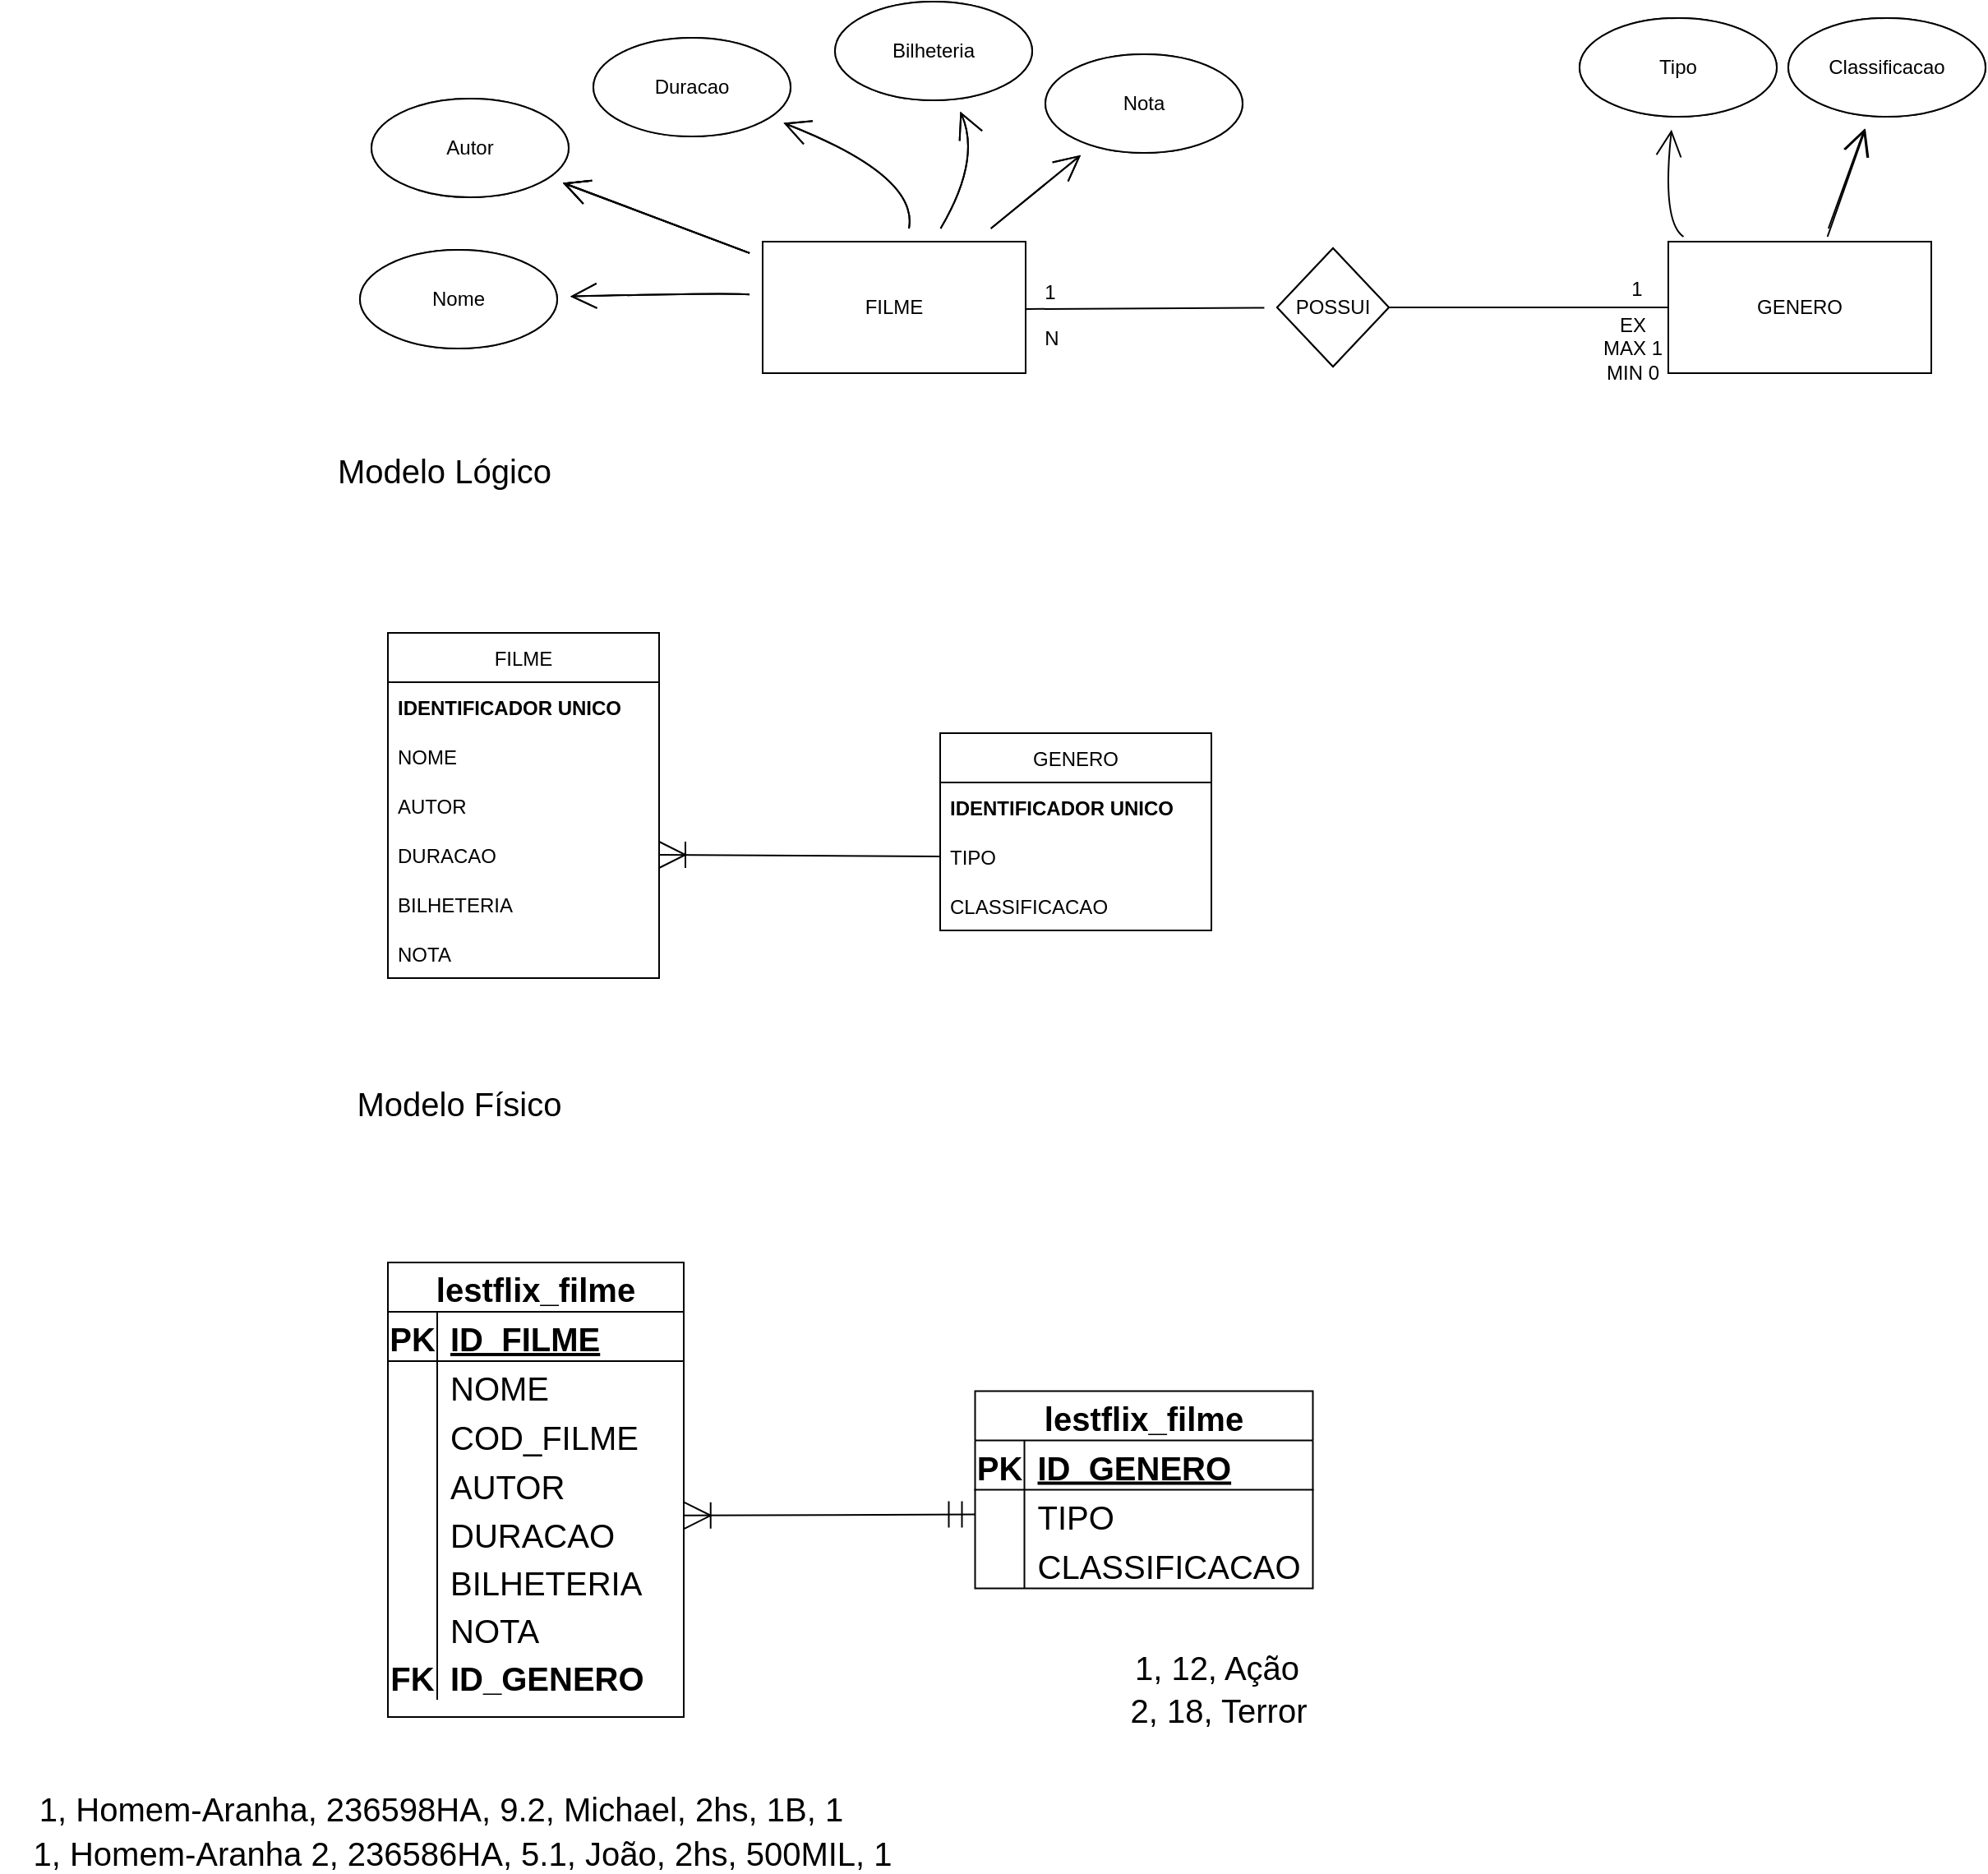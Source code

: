 <mxfile version="17.4.6" type="device"><diagram id="Vpxmj6gGpl3tCzwQRdLe" name="Page-1"><mxGraphModel dx="2266" dy="1036" grid="0" gridSize="10" guides="1" tooltips="1" connect="1" arrows="1" fold="1" page="0" pageScale="1" pageWidth="827" pageHeight="1169" math="0" shadow="0"><root><mxCell id="0"/><mxCell id="1" parent="0"/><mxCell id="bS1x5GGN6vTeFDFHoTSu-8" value="" style="edgeStyle=none;curved=1;rounded=0;orthogonalLoop=1;jettySize=auto;html=1;endArrow=open;startSize=14;endSize=14;sourcePerimeterSpacing=8;targetPerimeterSpacing=8;" edge="1" parent="1" source="bS1x5GGN6vTeFDFHoTSu-1" target="bS1x5GGN6vTeFDFHoTSu-7"><mxGeometry relative="1" as="geometry"><Array as="points"><mxPoint x="-160" y="156"/></Array></mxGeometry></mxCell><mxCell id="bS1x5GGN6vTeFDFHoTSu-10" value="" style="edgeStyle=none;curved=1;rounded=0;orthogonalLoop=1;jettySize=auto;html=1;endArrow=open;startSize=14;endSize=14;sourcePerimeterSpacing=8;targetPerimeterSpacing=8;" edge="1" parent="1" source="bS1x5GGN6vTeFDFHoTSu-1" target="bS1x5GGN6vTeFDFHoTSu-9"><mxGeometry relative="1" as="geometry"/></mxCell><mxCell id="bS1x5GGN6vTeFDFHoTSu-11" value="" style="edgeStyle=none;curved=1;rounded=0;orthogonalLoop=1;jettySize=auto;html=1;endArrow=open;startSize=14;endSize=14;sourcePerimeterSpacing=8;targetPerimeterSpacing=8;" edge="1" parent="1" source="bS1x5GGN6vTeFDFHoTSu-1" target="bS1x5GGN6vTeFDFHoTSu-9"><mxGeometry relative="1" as="geometry"/></mxCell><mxCell id="bS1x5GGN6vTeFDFHoTSu-13" value="" style="edgeStyle=none;curved=1;rounded=0;orthogonalLoop=1;jettySize=auto;html=1;endArrow=open;startSize=14;endSize=14;sourcePerimeterSpacing=8;targetPerimeterSpacing=8;" edge="1" parent="1" source="bS1x5GGN6vTeFDFHoTSu-1" target="bS1x5GGN6vTeFDFHoTSu-12"><mxGeometry relative="1" as="geometry"><Array as="points"><mxPoint x="-44" y="85"/></Array></mxGeometry></mxCell><mxCell id="bS1x5GGN6vTeFDFHoTSu-15" value="" style="edgeStyle=none;curved=1;rounded=0;orthogonalLoop=1;jettySize=auto;html=1;endArrow=open;startSize=14;endSize=14;sourcePerimeterSpacing=8;targetPerimeterSpacing=8;" edge="1" parent="1" source="bS1x5GGN6vTeFDFHoTSu-1" target="bS1x5GGN6vTeFDFHoTSu-23"><mxGeometry relative="1" as="geometry"><mxPoint x="77.576" y="86.234" as="targetPoint"/><Array as="points"><mxPoint x="-6" y="75"/></Array></mxGeometry></mxCell><mxCell id="bS1x5GGN6vTeFDFHoTSu-17" value="" style="edgeStyle=none;curved=1;rounded=0;orthogonalLoop=1;jettySize=auto;html=1;endArrow=open;startSize=14;endSize=14;sourcePerimeterSpacing=8;targetPerimeterSpacing=8;" edge="1" parent="1" source="bS1x5GGN6vTeFDFHoTSu-1" target="bS1x5GGN6vTeFDFHoTSu-16"><mxGeometry relative="1" as="geometry"/></mxCell><mxCell id="bS1x5GGN6vTeFDFHoTSu-1" value="FILME" style="rounded=0;whiteSpace=wrap;html=1;hachureGap=4;" vertex="1" parent="1"><mxGeometry x="-139" y="125" width="160" height="80" as="geometry"/></mxCell><mxCell id="bS1x5GGN6vTeFDFHoTSu-19" value="" style="edgeStyle=none;curved=1;rounded=0;orthogonalLoop=1;jettySize=auto;html=1;endArrow=open;startSize=14;endSize=14;sourcePerimeterSpacing=8;targetPerimeterSpacing=8;" edge="1" parent="1" target="bS1x5GGN6vTeFDFHoTSu-18"><mxGeometry relative="1" as="geometry"><mxPoint x="421.263" y="122" as="sourcePoint"/><Array as="points"><mxPoint x="408" y="113"/></Array></mxGeometry></mxCell><mxCell id="bS1x5GGN6vTeFDFHoTSu-22" value="" style="edgeStyle=none;curved=1;rounded=0;orthogonalLoop=1;jettySize=auto;html=1;endArrow=open;startSize=14;endSize=14;sourcePerimeterSpacing=8;targetPerimeterSpacing=8;" edge="1" parent="1" target="bS1x5GGN6vTeFDFHoTSu-21"><mxGeometry relative="1" as="geometry"><mxPoint x="508.848" y="122" as="sourcePoint"/></mxGeometry></mxCell><mxCell id="bS1x5GGN6vTeFDFHoTSu-7" value="Nome" style="ellipse;whiteSpace=wrap;html=1;hachureGap=4;" vertex="1" parent="1"><mxGeometry x="-384" y="130" width="120" height="60" as="geometry"/></mxCell><mxCell id="bS1x5GGN6vTeFDFHoTSu-9" value="Autor&lt;br&gt;" style="ellipse;whiteSpace=wrap;html=1;hachureGap=4;" vertex="1" parent="1"><mxGeometry x="-377" y="38" width="120" height="60" as="geometry"/></mxCell><mxCell id="bS1x5GGN6vTeFDFHoTSu-12" value="Duracao" style="ellipse;whiteSpace=wrap;html=1;hachureGap=4;" vertex="1" parent="1"><mxGeometry x="-242" y="1" width="120" height="60" as="geometry"/></mxCell><mxCell id="bS1x5GGN6vTeFDFHoTSu-16" value="Nota&lt;br&gt;" style="ellipse;whiteSpace=wrap;html=1;hachureGap=4;" vertex="1" parent="1"><mxGeometry x="33" y="11" width="120" height="60" as="geometry"/></mxCell><mxCell id="bS1x5GGN6vTeFDFHoTSu-18" value="Tipo" style="ellipse;whiteSpace=wrap;html=1;hachureGap=4;" vertex="1" parent="1"><mxGeometry x="358" y="-11" width="120" height="60" as="geometry"/></mxCell><mxCell id="bS1x5GGN6vTeFDFHoTSu-21" value="Classificacao" style="ellipse;whiteSpace=wrap;html=1;hachureGap=4;" vertex="1" parent="1"><mxGeometry x="485" y="-11" width="120" height="60" as="geometry"/></mxCell><mxCell id="bS1x5GGN6vTeFDFHoTSu-23" value="Bilheteria&lt;br&gt;" style="ellipse;whiteSpace=wrap;html=1;hachureGap=4;" vertex="1" parent="1"><mxGeometry x="-95" y="-21" width="120" height="60" as="geometry"/></mxCell><mxCell id="bS1x5GGN6vTeFDFHoTSu-25" value="POSSUI" style="rhombus;whiteSpace=wrap;html=1;hachureGap=4;" vertex="1" parent="1"><mxGeometry x="174" y="129" width="68" height="72" as="geometry"/></mxCell><mxCell id="bS1x5GGN6vTeFDFHoTSu-38" value="Camada sem título" parent="0"/><mxCell id="bS1x5GGN6vTeFDFHoTSu-39" value="" style="edgeStyle=none;curved=1;rounded=0;orthogonalLoop=1;jettySize=auto;html=1;endArrow=open;startSize=14;endSize=14;sourcePerimeterSpacing=8;targetPerimeterSpacing=8;" edge="1" parent="bS1x5GGN6vTeFDFHoTSu-38" source="bS1x5GGN6vTeFDFHoTSu-45" target="bS1x5GGN6vTeFDFHoTSu-49"><mxGeometry relative="1" as="geometry"><Array as="points"><mxPoint x="-160" y="156"/></Array></mxGeometry></mxCell><mxCell id="bS1x5GGN6vTeFDFHoTSu-40" value="" style="edgeStyle=none;curved=1;rounded=0;orthogonalLoop=1;jettySize=auto;html=1;endArrow=open;startSize=14;endSize=14;sourcePerimeterSpacing=8;targetPerimeterSpacing=8;" edge="1" parent="bS1x5GGN6vTeFDFHoTSu-38" source="bS1x5GGN6vTeFDFHoTSu-45" target="bS1x5GGN6vTeFDFHoTSu-50"><mxGeometry relative="1" as="geometry"/></mxCell><mxCell id="bS1x5GGN6vTeFDFHoTSu-41" value="" style="edgeStyle=none;curved=1;rounded=0;orthogonalLoop=1;jettySize=auto;html=1;endArrow=open;startSize=14;endSize=14;sourcePerimeterSpacing=8;targetPerimeterSpacing=8;" edge="1" parent="bS1x5GGN6vTeFDFHoTSu-38" source="bS1x5GGN6vTeFDFHoTSu-45" target="bS1x5GGN6vTeFDFHoTSu-50"><mxGeometry relative="1" as="geometry"/></mxCell><mxCell id="bS1x5GGN6vTeFDFHoTSu-42" value="" style="edgeStyle=none;curved=1;rounded=0;orthogonalLoop=1;jettySize=auto;html=1;endArrow=open;startSize=14;endSize=14;sourcePerimeterSpacing=8;targetPerimeterSpacing=8;" edge="1" parent="bS1x5GGN6vTeFDFHoTSu-38" source="bS1x5GGN6vTeFDFHoTSu-45" target="bS1x5GGN6vTeFDFHoTSu-51"><mxGeometry relative="1" as="geometry"><Array as="points"><mxPoint x="-44" y="85"/></Array></mxGeometry></mxCell><mxCell id="bS1x5GGN6vTeFDFHoTSu-43" value="" style="edgeStyle=none;curved=1;rounded=0;orthogonalLoop=1;jettySize=auto;html=1;endArrow=open;startSize=14;endSize=14;sourcePerimeterSpacing=8;targetPerimeterSpacing=8;" edge="1" parent="bS1x5GGN6vTeFDFHoTSu-38" source="bS1x5GGN6vTeFDFHoTSu-45" target="bS1x5GGN6vTeFDFHoTSu-55"><mxGeometry relative="1" as="geometry"><mxPoint x="77.576" y="86.234" as="targetPoint"/><Array as="points"><mxPoint x="-6" y="75"/></Array></mxGeometry></mxCell><mxCell id="bS1x5GGN6vTeFDFHoTSu-44" value="" style="edgeStyle=none;curved=1;rounded=0;orthogonalLoop=1;jettySize=auto;html=1;endArrow=open;startSize=14;endSize=14;sourcePerimeterSpacing=8;targetPerimeterSpacing=8;" edge="1" parent="bS1x5GGN6vTeFDFHoTSu-38" source="bS1x5GGN6vTeFDFHoTSu-45" target="bS1x5GGN6vTeFDFHoTSu-52"><mxGeometry relative="1" as="geometry"/></mxCell><mxCell id="bS1x5GGN6vTeFDFHoTSu-45" value="FILME" style="rounded=0;whiteSpace=wrap;html=1;hachureGap=4;" vertex="1" parent="bS1x5GGN6vTeFDFHoTSu-38"><mxGeometry x="-139" y="125" width="160" height="80" as="geometry"/></mxCell><mxCell id="bS1x5GGN6vTeFDFHoTSu-47" value="" style="edgeStyle=none;curved=1;rounded=0;orthogonalLoop=1;jettySize=auto;html=1;endArrow=open;startSize=14;endSize=14;sourcePerimeterSpacing=8;targetPerimeterSpacing=8;" edge="1" parent="bS1x5GGN6vTeFDFHoTSu-38" source="bS1x5GGN6vTeFDFHoTSu-48" target="bS1x5GGN6vTeFDFHoTSu-54"><mxGeometry relative="1" as="geometry"/></mxCell><mxCell id="bS1x5GGN6vTeFDFHoTSu-48" value="GENERO" style="rounded=0;whiteSpace=wrap;html=1;hachureGap=4;" vertex="1" parent="bS1x5GGN6vTeFDFHoTSu-38"><mxGeometry x="412" y="125" width="160" height="80" as="geometry"/></mxCell><mxCell id="bS1x5GGN6vTeFDFHoTSu-49" value="Nome" style="ellipse;whiteSpace=wrap;html=1;hachureGap=4;" vertex="1" parent="bS1x5GGN6vTeFDFHoTSu-38"><mxGeometry x="-384" y="130" width="120" height="60" as="geometry"/></mxCell><mxCell id="bS1x5GGN6vTeFDFHoTSu-50" value="Autor&lt;br&gt;" style="ellipse;whiteSpace=wrap;html=1;hachureGap=4;" vertex="1" parent="bS1x5GGN6vTeFDFHoTSu-38"><mxGeometry x="-377" y="38" width="120" height="60" as="geometry"/></mxCell><mxCell id="bS1x5GGN6vTeFDFHoTSu-51" value="Duracao" style="ellipse;whiteSpace=wrap;html=1;hachureGap=4;" vertex="1" parent="bS1x5GGN6vTeFDFHoTSu-38"><mxGeometry x="-242" y="1" width="120" height="60" as="geometry"/></mxCell><mxCell id="bS1x5GGN6vTeFDFHoTSu-52" value="Nota&lt;br&gt;" style="ellipse;whiteSpace=wrap;html=1;hachureGap=4;" vertex="1" parent="bS1x5GGN6vTeFDFHoTSu-38"><mxGeometry x="33" y="11" width="120" height="60" as="geometry"/></mxCell><mxCell id="bS1x5GGN6vTeFDFHoTSu-53" value="Tipo" style="ellipse;whiteSpace=wrap;html=1;hachureGap=4;" vertex="1" parent="bS1x5GGN6vTeFDFHoTSu-38"><mxGeometry x="358" y="-11" width="120" height="60" as="geometry"/></mxCell><mxCell id="bS1x5GGN6vTeFDFHoTSu-54" value="Classificacao" style="ellipse;whiteSpace=wrap;html=1;hachureGap=4;" vertex="1" parent="bS1x5GGN6vTeFDFHoTSu-38"><mxGeometry x="485" y="-11" width="120" height="60" as="geometry"/></mxCell><mxCell id="bS1x5GGN6vTeFDFHoTSu-55" value="Bilheteria&lt;br&gt;" style="ellipse;whiteSpace=wrap;html=1;hachureGap=4;" vertex="1" parent="bS1x5GGN6vTeFDFHoTSu-38"><mxGeometry x="-95" y="-21" width="120" height="60" as="geometry"/></mxCell><mxCell id="bS1x5GGN6vTeFDFHoTSu-56" value="POSSUI" style="rhombus;whiteSpace=wrap;html=1;hachureGap=4;" vertex="1" parent="bS1x5GGN6vTeFDFHoTSu-38"><mxGeometry x="174" y="129" width="68" height="72" as="geometry"/></mxCell><mxCell id="bS1x5GGN6vTeFDFHoTSu-58" value="1" style="text;strokeColor=none;fillColor=none;html=1;align=center;verticalAlign=middle;whiteSpace=wrap;rounded=0;hachureGap=4;" vertex="1" parent="bS1x5GGN6vTeFDFHoTSu-38"><mxGeometry x="6" y="141" width="60" height="30" as="geometry"/></mxCell><mxCell id="bS1x5GGN6vTeFDFHoTSu-62" value="" style="endArrow=none;html=1;rounded=0;startSize=14;endSize=14;sourcePerimeterSpacing=8;targetPerimeterSpacing=8;curved=1;" edge="1" parent="bS1x5GGN6vTeFDFHoTSu-38" target="bS1x5GGN6vTeFDFHoTSu-56"><mxGeometry width="50" height="50" relative="1" as="geometry"><mxPoint x="21" y="166" as="sourcePoint"/><mxPoint x="117" y="164" as="targetPoint"/></mxGeometry></mxCell><mxCell id="bS1x5GGN6vTeFDFHoTSu-67" value="1" style="text;strokeColor=none;fillColor=none;html=1;align=center;verticalAlign=middle;whiteSpace=wrap;rounded=0;hachureGap=4;" vertex="1" parent="bS1x5GGN6vTeFDFHoTSu-38"><mxGeometry x="363" y="139" width="60" height="30" as="geometry"/></mxCell><mxCell id="bS1x5GGN6vTeFDFHoTSu-68" value="EX&lt;br&gt;MAX 1&lt;br&gt;MIN 0" style="text;strokeColor=none;fillColor=none;html=1;align=center;verticalAlign=middle;whiteSpace=wrap;rounded=0;hachureGap=4;" vertex="1" parent="bS1x5GGN6vTeFDFHoTSu-38"><mxGeometry x="358" y="168" width="65" height="43" as="geometry"/></mxCell><mxCell id="bS1x5GGN6vTeFDFHoTSu-69" value="N" style="text;strokeColor=none;fillColor=none;html=1;align=center;verticalAlign=middle;whiteSpace=wrap;rounded=0;hachureGap=4;" vertex="1" parent="bS1x5GGN6vTeFDFHoTSu-38"><mxGeometry x="7" y="169" width="60" height="30" as="geometry"/></mxCell><mxCell id="bS1x5GGN6vTeFDFHoTSu-70" value="" style="endArrow=none;html=1;rounded=0;startSize=14;endSize=14;sourcePerimeterSpacing=8;targetPerimeterSpacing=8;curved=1;entryX=0;entryY=0.5;entryDx=0;entryDy=0;exitX=1;exitY=0.5;exitDx=0;exitDy=0;" edge="1" parent="bS1x5GGN6vTeFDFHoTSu-38" source="bS1x5GGN6vTeFDFHoTSu-56" target="bS1x5GGN6vTeFDFHoTSu-48"><mxGeometry width="50" height="50" relative="1" as="geometry"><mxPoint x="259" y="167" as="sourcePoint"/><mxPoint x="404.213" y="166.223" as="targetPoint"/></mxGeometry></mxCell><mxCell id="bS1x5GGN6vTeFDFHoTSu-74" value="FILME" style="swimlane;fontStyle=0;childLayout=stackLayout;horizontal=1;startSize=30;horizontalStack=0;resizeParent=1;resizeParentMax=0;resizeLast=0;collapsible=1;marginBottom=0;hachureGap=4;" vertex="1" parent="bS1x5GGN6vTeFDFHoTSu-38"><mxGeometry x="-367" y="363" width="165" height="210" as="geometry"/></mxCell><mxCell id="bS1x5GGN6vTeFDFHoTSu-75" value="IDENTIFICADOR UNICO" style="text;strokeColor=none;fillColor=none;align=left;verticalAlign=middle;spacingLeft=4;spacingRight=4;overflow=hidden;points=[[0,0.5],[1,0.5]];portConstraint=eastwest;rotatable=0;hachureGap=4;fontStyle=1" vertex="1" parent="bS1x5GGN6vTeFDFHoTSu-74"><mxGeometry y="30" width="165" height="30" as="geometry"/></mxCell><mxCell id="bS1x5GGN6vTeFDFHoTSu-76" value="NOME" style="text;strokeColor=none;fillColor=none;align=left;verticalAlign=middle;spacingLeft=4;spacingRight=4;overflow=hidden;points=[[0,0.5],[1,0.5]];portConstraint=eastwest;rotatable=0;hachureGap=4;" vertex="1" parent="bS1x5GGN6vTeFDFHoTSu-74"><mxGeometry y="60" width="165" height="30" as="geometry"/></mxCell><mxCell id="bS1x5GGN6vTeFDFHoTSu-79" value="AUTOR" style="text;strokeColor=none;fillColor=none;align=left;verticalAlign=middle;spacingLeft=4;spacingRight=4;overflow=hidden;points=[[0,0.5],[1,0.5]];portConstraint=eastwest;rotatable=0;hachureGap=4;" vertex="1" parent="bS1x5GGN6vTeFDFHoTSu-74"><mxGeometry y="90" width="165" height="30" as="geometry"/></mxCell><mxCell id="bS1x5GGN6vTeFDFHoTSu-78" value="DURACAO" style="text;strokeColor=none;fillColor=none;align=left;verticalAlign=middle;spacingLeft=4;spacingRight=4;overflow=hidden;points=[[0,0.5],[1,0.5]];portConstraint=eastwest;rotatable=0;hachureGap=4;" vertex="1" parent="bS1x5GGN6vTeFDFHoTSu-74"><mxGeometry y="120" width="165" height="30" as="geometry"/></mxCell><mxCell id="bS1x5GGN6vTeFDFHoTSu-80" value="BILHETERIA" style="text;strokeColor=none;fillColor=none;align=left;verticalAlign=middle;spacingLeft=4;spacingRight=4;overflow=hidden;points=[[0,0.5],[1,0.5]];portConstraint=eastwest;rotatable=0;hachureGap=4;" vertex="1" parent="bS1x5GGN6vTeFDFHoTSu-74"><mxGeometry y="150" width="165" height="30" as="geometry"/></mxCell><mxCell id="bS1x5GGN6vTeFDFHoTSu-77" value="NOTA" style="text;strokeColor=none;fillColor=none;align=left;verticalAlign=middle;spacingLeft=4;spacingRight=4;overflow=hidden;points=[[0,0.5],[1,0.5]];portConstraint=eastwest;rotatable=0;hachureGap=4;" vertex="1" parent="bS1x5GGN6vTeFDFHoTSu-74"><mxGeometry y="180" width="165" height="30" as="geometry"/></mxCell><mxCell id="bS1x5GGN6vTeFDFHoTSu-81" value="GENERO" style="swimlane;fontStyle=0;childLayout=stackLayout;horizontal=1;startSize=30;horizontalStack=0;resizeParent=1;resizeParentMax=0;resizeLast=0;collapsible=1;marginBottom=0;hachureGap=4;" vertex="1" parent="bS1x5GGN6vTeFDFHoTSu-38"><mxGeometry x="-31" y="424" width="165" height="120" as="geometry"/></mxCell><mxCell id="bS1x5GGN6vTeFDFHoTSu-82" value="IDENTIFICADOR UNICO" style="text;strokeColor=none;fillColor=none;align=left;verticalAlign=middle;spacingLeft=4;spacingRight=4;overflow=hidden;points=[[0,0.5],[1,0.5]];portConstraint=eastwest;rotatable=0;hachureGap=4;fontStyle=1" vertex="1" parent="bS1x5GGN6vTeFDFHoTSu-81"><mxGeometry y="30" width="165" height="30" as="geometry"/></mxCell><mxCell id="bS1x5GGN6vTeFDFHoTSu-83" value="TIPO" style="text;strokeColor=none;fillColor=none;align=left;verticalAlign=middle;spacingLeft=4;spacingRight=4;overflow=hidden;points=[[0,0.5],[1,0.5]];portConstraint=eastwest;rotatable=0;hachureGap=4;" vertex="1" parent="bS1x5GGN6vTeFDFHoTSu-81"><mxGeometry y="60" width="165" height="30" as="geometry"/></mxCell><mxCell id="bS1x5GGN6vTeFDFHoTSu-84" value="CLASSIFICACAO" style="text;strokeColor=none;fillColor=none;align=left;verticalAlign=middle;spacingLeft=4;spacingRight=4;overflow=hidden;points=[[0,0.5],[1,0.5]];portConstraint=eastwest;rotatable=0;hachureGap=4;" vertex="1" parent="bS1x5GGN6vTeFDFHoTSu-81"><mxGeometry y="90" width="165" height="30" as="geometry"/></mxCell><mxCell id="bS1x5GGN6vTeFDFHoTSu-88" value="&lt;font style=&quot;font-size: 20px&quot;&gt;Modelo Lógico&lt;/font&gt;" style="text;strokeColor=none;fillColor=none;html=1;align=center;verticalAlign=middle;whiteSpace=wrap;rounded=0;hachureGap=4;" vertex="1" parent="bS1x5GGN6vTeFDFHoTSu-38"><mxGeometry x="-421" y="237" width="177" height="54" as="geometry"/></mxCell><mxCell id="bS1x5GGN6vTeFDFHoTSu-94" value="" style="edgeStyle=entityRelationEdgeStyle;fontSize=12;html=1;endArrow=ERoneToMany;rounded=0;startSize=14;endSize=14;sourcePerimeterSpacing=8;targetPerimeterSpacing=8;curved=1;exitX=0;exitY=0.5;exitDx=0;exitDy=0;entryX=1;entryY=0.5;entryDx=0;entryDy=0;" edge="1" parent="bS1x5GGN6vTeFDFHoTSu-38" source="bS1x5GGN6vTeFDFHoTSu-83" target="bS1x5GGN6vTeFDFHoTSu-78"><mxGeometry width="100" height="100" relative="1" as="geometry"><mxPoint x="-198" y="503" as="sourcePoint"/><mxPoint x="-42" y="475" as="targetPoint"/></mxGeometry></mxCell><mxCell id="bS1x5GGN6vTeFDFHoTSu-95" value="&lt;font style=&quot;font-size: 20px&quot;&gt;Modelo Físico&lt;/font&gt;" style="text;strokeColor=none;fillColor=none;html=1;align=center;verticalAlign=middle;whiteSpace=wrap;rounded=0;hachureGap=4;" vertex="1" parent="bS1x5GGN6vTeFDFHoTSu-38"><mxGeometry x="-412.5" y="622" width="177" height="54" as="geometry"/></mxCell><mxCell id="bS1x5GGN6vTeFDFHoTSu-96" value="lestflix_filme" style="shape=table;startSize=30;container=1;collapsible=1;childLayout=tableLayout;fixedRows=1;rowLines=0;fontStyle=1;align=center;resizeLast=1;hachureGap=4;fontSize=20;" vertex="1" parent="bS1x5GGN6vTeFDFHoTSu-38"><mxGeometry x="-367" y="746" width="180" height="276.49" as="geometry"/></mxCell><mxCell id="bS1x5GGN6vTeFDFHoTSu-97" value="" style="shape=tableRow;horizontal=0;startSize=0;swimlaneHead=0;swimlaneBody=0;fillColor=none;collapsible=0;dropTarget=0;points=[[0,0.5],[1,0.5]];portConstraint=eastwest;top=0;left=0;right=0;bottom=1;hachureGap=4;fontSize=20;" vertex="1" parent="bS1x5GGN6vTeFDFHoTSu-96"><mxGeometry y="30" width="180" height="30" as="geometry"/></mxCell><mxCell id="bS1x5GGN6vTeFDFHoTSu-98" value="PK" style="shape=partialRectangle;connectable=0;fillColor=none;top=0;left=0;bottom=0;right=0;fontStyle=1;overflow=hidden;hachureGap=4;fontSize=20;" vertex="1" parent="bS1x5GGN6vTeFDFHoTSu-97"><mxGeometry width="30" height="30" as="geometry"><mxRectangle width="30" height="30" as="alternateBounds"/></mxGeometry></mxCell><mxCell id="bS1x5GGN6vTeFDFHoTSu-99" value="ID_FILME" style="shape=partialRectangle;connectable=0;fillColor=none;top=0;left=0;bottom=0;right=0;align=left;spacingLeft=6;fontStyle=5;overflow=hidden;hachureGap=4;fontSize=20;" vertex="1" parent="bS1x5GGN6vTeFDFHoTSu-97"><mxGeometry x="30" width="150" height="30" as="geometry"><mxRectangle width="150" height="30" as="alternateBounds"/></mxGeometry></mxCell><mxCell id="bS1x5GGN6vTeFDFHoTSu-100" value="" style="shape=tableRow;horizontal=0;startSize=0;swimlaneHead=0;swimlaneBody=0;fillColor=none;collapsible=0;dropTarget=0;points=[[0,0.5],[1,0.5]];portConstraint=eastwest;top=0;left=0;right=0;bottom=0;hachureGap=4;fontSize=20;" vertex="1" parent="bS1x5GGN6vTeFDFHoTSu-96"><mxGeometry y="60" width="180" height="30" as="geometry"/></mxCell><mxCell id="bS1x5GGN6vTeFDFHoTSu-101" value="" style="shape=partialRectangle;connectable=0;fillColor=none;top=0;left=0;bottom=0;right=0;editable=1;overflow=hidden;hachureGap=4;fontSize=20;" vertex="1" parent="bS1x5GGN6vTeFDFHoTSu-100"><mxGeometry width="30" height="30" as="geometry"><mxRectangle width="30" height="30" as="alternateBounds"/></mxGeometry></mxCell><mxCell id="bS1x5GGN6vTeFDFHoTSu-102" value="NOME" style="shape=partialRectangle;connectable=0;fillColor=none;top=0;left=0;bottom=0;right=0;align=left;spacingLeft=6;overflow=hidden;hachureGap=4;fontSize=20;" vertex="1" parent="bS1x5GGN6vTeFDFHoTSu-100"><mxGeometry x="30" width="150" height="30" as="geometry"><mxRectangle width="150" height="30" as="alternateBounds"/></mxGeometry></mxCell><mxCell id="bS1x5GGN6vTeFDFHoTSu-103" value="" style="shape=tableRow;horizontal=0;startSize=0;swimlaneHead=0;swimlaneBody=0;fillColor=none;collapsible=0;dropTarget=0;points=[[0,0.5],[1,0.5]];portConstraint=eastwest;top=0;left=0;right=0;bottom=0;hachureGap=4;fontSize=20;" vertex="1" parent="bS1x5GGN6vTeFDFHoTSu-96"><mxGeometry y="90" width="180" height="30" as="geometry"/></mxCell><mxCell id="bS1x5GGN6vTeFDFHoTSu-104" value="" style="shape=partialRectangle;connectable=0;fillColor=none;top=0;left=0;bottom=0;right=0;editable=1;overflow=hidden;hachureGap=4;fontSize=20;" vertex="1" parent="bS1x5GGN6vTeFDFHoTSu-103"><mxGeometry width="30" height="30" as="geometry"><mxRectangle width="30" height="30" as="alternateBounds"/></mxGeometry></mxCell><mxCell id="bS1x5GGN6vTeFDFHoTSu-105" value="COD_FILME" style="shape=partialRectangle;connectable=0;fillColor=none;top=0;left=0;bottom=0;right=0;align=left;spacingLeft=6;overflow=hidden;hachureGap=4;fontSize=20;" vertex="1" parent="bS1x5GGN6vTeFDFHoTSu-103"><mxGeometry x="30" width="150" height="30" as="geometry"><mxRectangle width="150" height="30" as="alternateBounds"/></mxGeometry></mxCell><mxCell id="bS1x5GGN6vTeFDFHoTSu-122" value="" style="shape=tableRow;horizontal=0;startSize=0;swimlaneHead=0;swimlaneBody=0;fillColor=none;collapsible=0;dropTarget=0;points=[[0,0.5],[1,0.5]];portConstraint=eastwest;top=0;left=0;right=0;bottom=0;hachureGap=4;fontSize=20;" vertex="1" parent="bS1x5GGN6vTeFDFHoTSu-96"><mxGeometry y="120" width="180" height="30" as="geometry"/></mxCell><mxCell id="bS1x5GGN6vTeFDFHoTSu-123" value="" style="shape=partialRectangle;connectable=0;fillColor=none;top=0;left=0;bottom=0;right=0;editable=1;overflow=hidden;hachureGap=4;fontSize=20;" vertex="1" parent="bS1x5GGN6vTeFDFHoTSu-122"><mxGeometry width="30" height="30" as="geometry"><mxRectangle width="30" height="30" as="alternateBounds"/></mxGeometry></mxCell><mxCell id="bS1x5GGN6vTeFDFHoTSu-124" value="AUTOR" style="shape=partialRectangle;connectable=0;fillColor=none;top=0;left=0;bottom=0;right=0;align=left;spacingLeft=6;overflow=hidden;hachureGap=4;fontSize=20;" vertex="1" parent="bS1x5GGN6vTeFDFHoTSu-122"><mxGeometry x="30" width="150" height="30" as="geometry"><mxRectangle width="150" height="30" as="alternateBounds"/></mxGeometry></mxCell><mxCell id="bS1x5GGN6vTeFDFHoTSu-125" value="" style="shape=tableRow;horizontal=0;startSize=0;swimlaneHead=0;swimlaneBody=0;fillColor=none;collapsible=0;dropTarget=0;points=[[0,0.5],[1,0.5]];portConstraint=eastwest;top=0;left=0;right=0;bottom=0;hachureGap=4;fontSize=20;" vertex="1" parent="bS1x5GGN6vTeFDFHoTSu-96"><mxGeometry y="150" width="180" height="29" as="geometry"/></mxCell><mxCell id="bS1x5GGN6vTeFDFHoTSu-126" value="" style="shape=partialRectangle;connectable=0;fillColor=none;top=0;left=0;bottom=0;right=0;editable=1;overflow=hidden;hachureGap=4;fontSize=20;" vertex="1" parent="bS1x5GGN6vTeFDFHoTSu-125"><mxGeometry width="30" height="29" as="geometry"><mxRectangle width="30" height="29" as="alternateBounds"/></mxGeometry></mxCell><mxCell id="bS1x5GGN6vTeFDFHoTSu-127" value="DURACAO" style="shape=partialRectangle;connectable=0;fillColor=none;top=0;left=0;bottom=0;right=0;align=left;spacingLeft=6;overflow=hidden;hachureGap=4;fontSize=20;" vertex="1" parent="bS1x5GGN6vTeFDFHoTSu-125"><mxGeometry x="30" width="150" height="29" as="geometry"><mxRectangle width="150" height="29" as="alternateBounds"/></mxGeometry></mxCell><mxCell id="bS1x5GGN6vTeFDFHoTSu-128" value="" style="shape=tableRow;horizontal=0;startSize=0;swimlaneHead=0;swimlaneBody=0;fillColor=none;collapsible=0;dropTarget=0;points=[[0,0.5],[1,0.5]];portConstraint=eastwest;top=0;left=0;right=0;bottom=0;hachureGap=4;fontSize=20;" vertex="1" parent="bS1x5GGN6vTeFDFHoTSu-96"><mxGeometry y="179" width="180" height="29" as="geometry"/></mxCell><mxCell id="bS1x5GGN6vTeFDFHoTSu-129" value="" style="shape=partialRectangle;connectable=0;fillColor=none;top=0;left=0;bottom=0;right=0;editable=1;overflow=hidden;hachureGap=4;fontSize=20;" vertex="1" parent="bS1x5GGN6vTeFDFHoTSu-128"><mxGeometry width="30" height="29" as="geometry"><mxRectangle width="30" height="29" as="alternateBounds"/></mxGeometry></mxCell><mxCell id="bS1x5GGN6vTeFDFHoTSu-130" value="BILHETERIA" style="shape=partialRectangle;connectable=0;fillColor=none;top=0;left=0;bottom=0;right=0;align=left;spacingLeft=6;overflow=hidden;hachureGap=4;fontSize=20;" vertex="1" parent="bS1x5GGN6vTeFDFHoTSu-128"><mxGeometry x="30" width="150" height="29" as="geometry"><mxRectangle width="150" height="29" as="alternateBounds"/></mxGeometry></mxCell><mxCell id="bS1x5GGN6vTeFDFHoTSu-154" value="" style="shape=tableRow;horizontal=0;startSize=0;swimlaneHead=0;swimlaneBody=0;fillColor=none;collapsible=0;dropTarget=0;points=[[0,0.5],[1,0.5]];portConstraint=eastwest;top=0;left=0;right=0;bottom=0;hachureGap=4;fontSize=20;" vertex="1" parent="bS1x5GGN6vTeFDFHoTSu-96"><mxGeometry y="208" width="180" height="29" as="geometry"/></mxCell><mxCell id="bS1x5GGN6vTeFDFHoTSu-155" value="" style="shape=partialRectangle;connectable=0;fillColor=none;top=0;left=0;bottom=0;right=0;editable=1;overflow=hidden;hachureGap=4;fontSize=20;" vertex="1" parent="bS1x5GGN6vTeFDFHoTSu-154"><mxGeometry width="30" height="29" as="geometry"><mxRectangle width="30" height="29" as="alternateBounds"/></mxGeometry></mxCell><mxCell id="bS1x5GGN6vTeFDFHoTSu-156" value="NOTA" style="shape=partialRectangle;connectable=0;fillColor=none;top=0;left=0;bottom=0;right=0;align=left;spacingLeft=6;overflow=hidden;hachureGap=4;fontSize=20;" vertex="1" parent="bS1x5GGN6vTeFDFHoTSu-154"><mxGeometry x="30" width="150" height="29" as="geometry"><mxRectangle width="150" height="29" as="alternateBounds"/></mxGeometry></mxCell><mxCell id="bS1x5GGN6vTeFDFHoTSu-106" value="" style="shape=tableRow;horizontal=0;startSize=0;swimlaneHead=0;swimlaneBody=0;fillColor=none;collapsible=0;dropTarget=0;points=[[0,0.5],[1,0.5]];portConstraint=eastwest;top=0;left=0;right=0;bottom=0;hachureGap=4;fontSize=20;" vertex="1" parent="bS1x5GGN6vTeFDFHoTSu-96"><mxGeometry y="237" width="180" height="29" as="geometry"/></mxCell><mxCell id="bS1x5GGN6vTeFDFHoTSu-107" value="FK" style="shape=partialRectangle;connectable=0;fillColor=none;top=0;left=0;bottom=0;right=0;editable=1;overflow=hidden;hachureGap=4;fontSize=20;fontStyle=1" vertex="1" parent="bS1x5GGN6vTeFDFHoTSu-106"><mxGeometry width="30" height="29" as="geometry"><mxRectangle width="30" height="29" as="alternateBounds"/></mxGeometry></mxCell><mxCell id="bS1x5GGN6vTeFDFHoTSu-108" value="ID_GENERO" style="shape=partialRectangle;connectable=0;fillColor=none;top=0;left=0;bottom=0;right=0;align=left;spacingLeft=6;overflow=hidden;hachureGap=4;fontSize=20;fontStyle=1" vertex="1" parent="bS1x5GGN6vTeFDFHoTSu-106"><mxGeometry x="30" width="150" height="29" as="geometry"><mxRectangle width="150" height="29" as="alternateBounds"/></mxGeometry></mxCell><mxCell id="bS1x5GGN6vTeFDFHoTSu-131" value="lestflix_filme" style="shape=table;startSize=30;container=1;collapsible=1;childLayout=tableLayout;fixedRows=1;rowLines=0;fontStyle=1;align=center;resizeLast=1;hachureGap=4;fontSize=20;" vertex="1" parent="bS1x5GGN6vTeFDFHoTSu-38"><mxGeometry x="-9.75" y="824.25" width="205.5" height="120" as="geometry"/></mxCell><mxCell id="bS1x5GGN6vTeFDFHoTSu-132" value="" style="shape=tableRow;horizontal=0;startSize=0;swimlaneHead=0;swimlaneBody=0;fillColor=none;collapsible=0;dropTarget=0;points=[[0,0.5],[1,0.5]];portConstraint=eastwest;top=0;left=0;right=0;bottom=1;hachureGap=4;fontSize=20;" vertex="1" parent="bS1x5GGN6vTeFDFHoTSu-131"><mxGeometry y="30" width="205.5" height="30" as="geometry"/></mxCell><mxCell id="bS1x5GGN6vTeFDFHoTSu-133" value="PK" style="shape=partialRectangle;connectable=0;fillColor=none;top=0;left=0;bottom=0;right=0;fontStyle=1;overflow=hidden;hachureGap=4;fontSize=20;" vertex="1" parent="bS1x5GGN6vTeFDFHoTSu-132"><mxGeometry width="30" height="30" as="geometry"><mxRectangle width="30" height="30" as="alternateBounds"/></mxGeometry></mxCell><mxCell id="bS1x5GGN6vTeFDFHoTSu-134" value="ID_GENERO" style="shape=partialRectangle;connectable=0;fillColor=none;top=0;left=0;bottom=0;right=0;align=left;spacingLeft=6;fontStyle=5;overflow=hidden;hachureGap=4;fontSize=20;" vertex="1" parent="bS1x5GGN6vTeFDFHoTSu-132"><mxGeometry x="30" width="175.5" height="30" as="geometry"><mxRectangle width="175.5" height="30" as="alternateBounds"/></mxGeometry></mxCell><mxCell id="bS1x5GGN6vTeFDFHoTSu-135" value="" style="shape=tableRow;horizontal=0;startSize=0;swimlaneHead=0;swimlaneBody=0;fillColor=none;collapsible=0;dropTarget=0;points=[[0,0.5],[1,0.5]];portConstraint=eastwest;top=0;left=0;right=0;bottom=0;hachureGap=4;fontSize=20;" vertex="1" parent="bS1x5GGN6vTeFDFHoTSu-131"><mxGeometry y="60" width="205.5" height="30" as="geometry"/></mxCell><mxCell id="bS1x5GGN6vTeFDFHoTSu-136" value="" style="shape=partialRectangle;connectable=0;fillColor=none;top=0;left=0;bottom=0;right=0;editable=1;overflow=hidden;hachureGap=4;fontSize=20;" vertex="1" parent="bS1x5GGN6vTeFDFHoTSu-135"><mxGeometry width="30" height="30" as="geometry"><mxRectangle width="30" height="30" as="alternateBounds"/></mxGeometry></mxCell><mxCell id="bS1x5GGN6vTeFDFHoTSu-137" value="TIPO" style="shape=partialRectangle;connectable=0;fillColor=none;top=0;left=0;bottom=0;right=0;align=left;spacingLeft=6;overflow=hidden;hachureGap=4;fontSize=20;" vertex="1" parent="bS1x5GGN6vTeFDFHoTSu-135"><mxGeometry x="30" width="175.5" height="30" as="geometry"><mxRectangle width="175.5" height="30" as="alternateBounds"/></mxGeometry></mxCell><mxCell id="bS1x5GGN6vTeFDFHoTSu-138" value="" style="shape=tableRow;horizontal=0;startSize=0;swimlaneHead=0;swimlaneBody=0;fillColor=none;collapsible=0;dropTarget=0;points=[[0,0.5],[1,0.5]];portConstraint=eastwest;top=0;left=0;right=0;bottom=0;hachureGap=4;fontSize=20;" vertex="1" parent="bS1x5GGN6vTeFDFHoTSu-131"><mxGeometry y="90" width="205.5" height="30" as="geometry"/></mxCell><mxCell id="bS1x5GGN6vTeFDFHoTSu-139" value="" style="shape=partialRectangle;connectable=0;fillColor=none;top=0;left=0;bottom=0;right=0;editable=1;overflow=hidden;hachureGap=4;fontSize=20;" vertex="1" parent="bS1x5GGN6vTeFDFHoTSu-138"><mxGeometry width="30" height="30" as="geometry"><mxRectangle width="30" height="30" as="alternateBounds"/></mxGeometry></mxCell><mxCell id="bS1x5GGN6vTeFDFHoTSu-140" value="CLASSIFICACAO" style="shape=partialRectangle;connectable=0;fillColor=none;top=0;left=0;bottom=0;right=0;align=left;spacingLeft=6;overflow=hidden;hachureGap=4;fontSize=20;" vertex="1" parent="bS1x5GGN6vTeFDFHoTSu-138"><mxGeometry x="30" width="175.5" height="30" as="geometry"><mxRectangle width="175.5" height="30" as="alternateBounds"/></mxGeometry></mxCell><mxCell id="bS1x5GGN6vTeFDFHoTSu-153" value="1, Homem-Aranha, 236598HA, 9.2, Michael, 2hs, 1B, 1" style="text;strokeColor=none;fillColor=none;html=1;align=center;verticalAlign=middle;whiteSpace=wrap;rounded=0;hachureGap=4;fontSize=20;" vertex="1" parent="bS1x5GGN6vTeFDFHoTSu-38"><mxGeometry x="-603" y="1068" width="537" height="20" as="geometry"/></mxCell><mxCell id="bS1x5GGN6vTeFDFHoTSu-157" value="1, Homem-Aranha 2, 236586HA, 5.1, João, 2hs, 500MIL, 1" style="text;strokeColor=none;fillColor=none;html=1;align=center;verticalAlign=middle;whiteSpace=wrap;rounded=0;hachureGap=4;fontSize=20;" vertex="1" parent="bS1x5GGN6vTeFDFHoTSu-38"><mxGeometry x="-590" y="1095" width="537" height="20" as="geometry"/></mxCell><mxCell id="bS1x5GGN6vTeFDFHoTSu-158" value="" style="edgeStyle=entityRelationEdgeStyle;fontSize=12;html=1;endArrow=ERoneToMany;startArrow=ERmandOne;rounded=0;startSize=14;endSize=14;sourcePerimeterSpacing=8;targetPerimeterSpacing=8;curved=1;exitX=0;exitY=0.5;exitDx=0;exitDy=0;entryX=1.002;entryY=0.135;entryDx=0;entryDy=0;entryPerimeter=0;" edge="1" parent="bS1x5GGN6vTeFDFHoTSu-38" source="bS1x5GGN6vTeFDFHoTSu-135" target="bS1x5GGN6vTeFDFHoTSu-125"><mxGeometry width="100" height="100" relative="1" as="geometry"><mxPoint x="-155" y="970" as="sourcePoint"/><mxPoint x="-55" y="870" as="targetPoint"/></mxGeometry></mxCell><mxCell id="bS1x5GGN6vTeFDFHoTSu-159" value="1, 12, Ação" style="text;strokeColor=none;fillColor=none;html=1;align=center;verticalAlign=middle;whiteSpace=wrap;rounded=0;hachureGap=4;fontSize=20;" vertex="1" parent="bS1x5GGN6vTeFDFHoTSu-38"><mxGeometry x="72" y="983" width="131" height="17" as="geometry"/></mxCell><mxCell id="bS1x5GGN6vTeFDFHoTSu-160" value="2, 18, Terror" style="text;strokeColor=none;fillColor=none;html=1;align=center;verticalAlign=middle;whiteSpace=wrap;rounded=0;hachureGap=4;fontSize=20;" vertex="1" parent="bS1x5GGN6vTeFDFHoTSu-38"><mxGeometry x="73" y="1009" width="131" height="17" as="geometry"/></mxCell></root></mxGraphModel></diagram></mxfile>